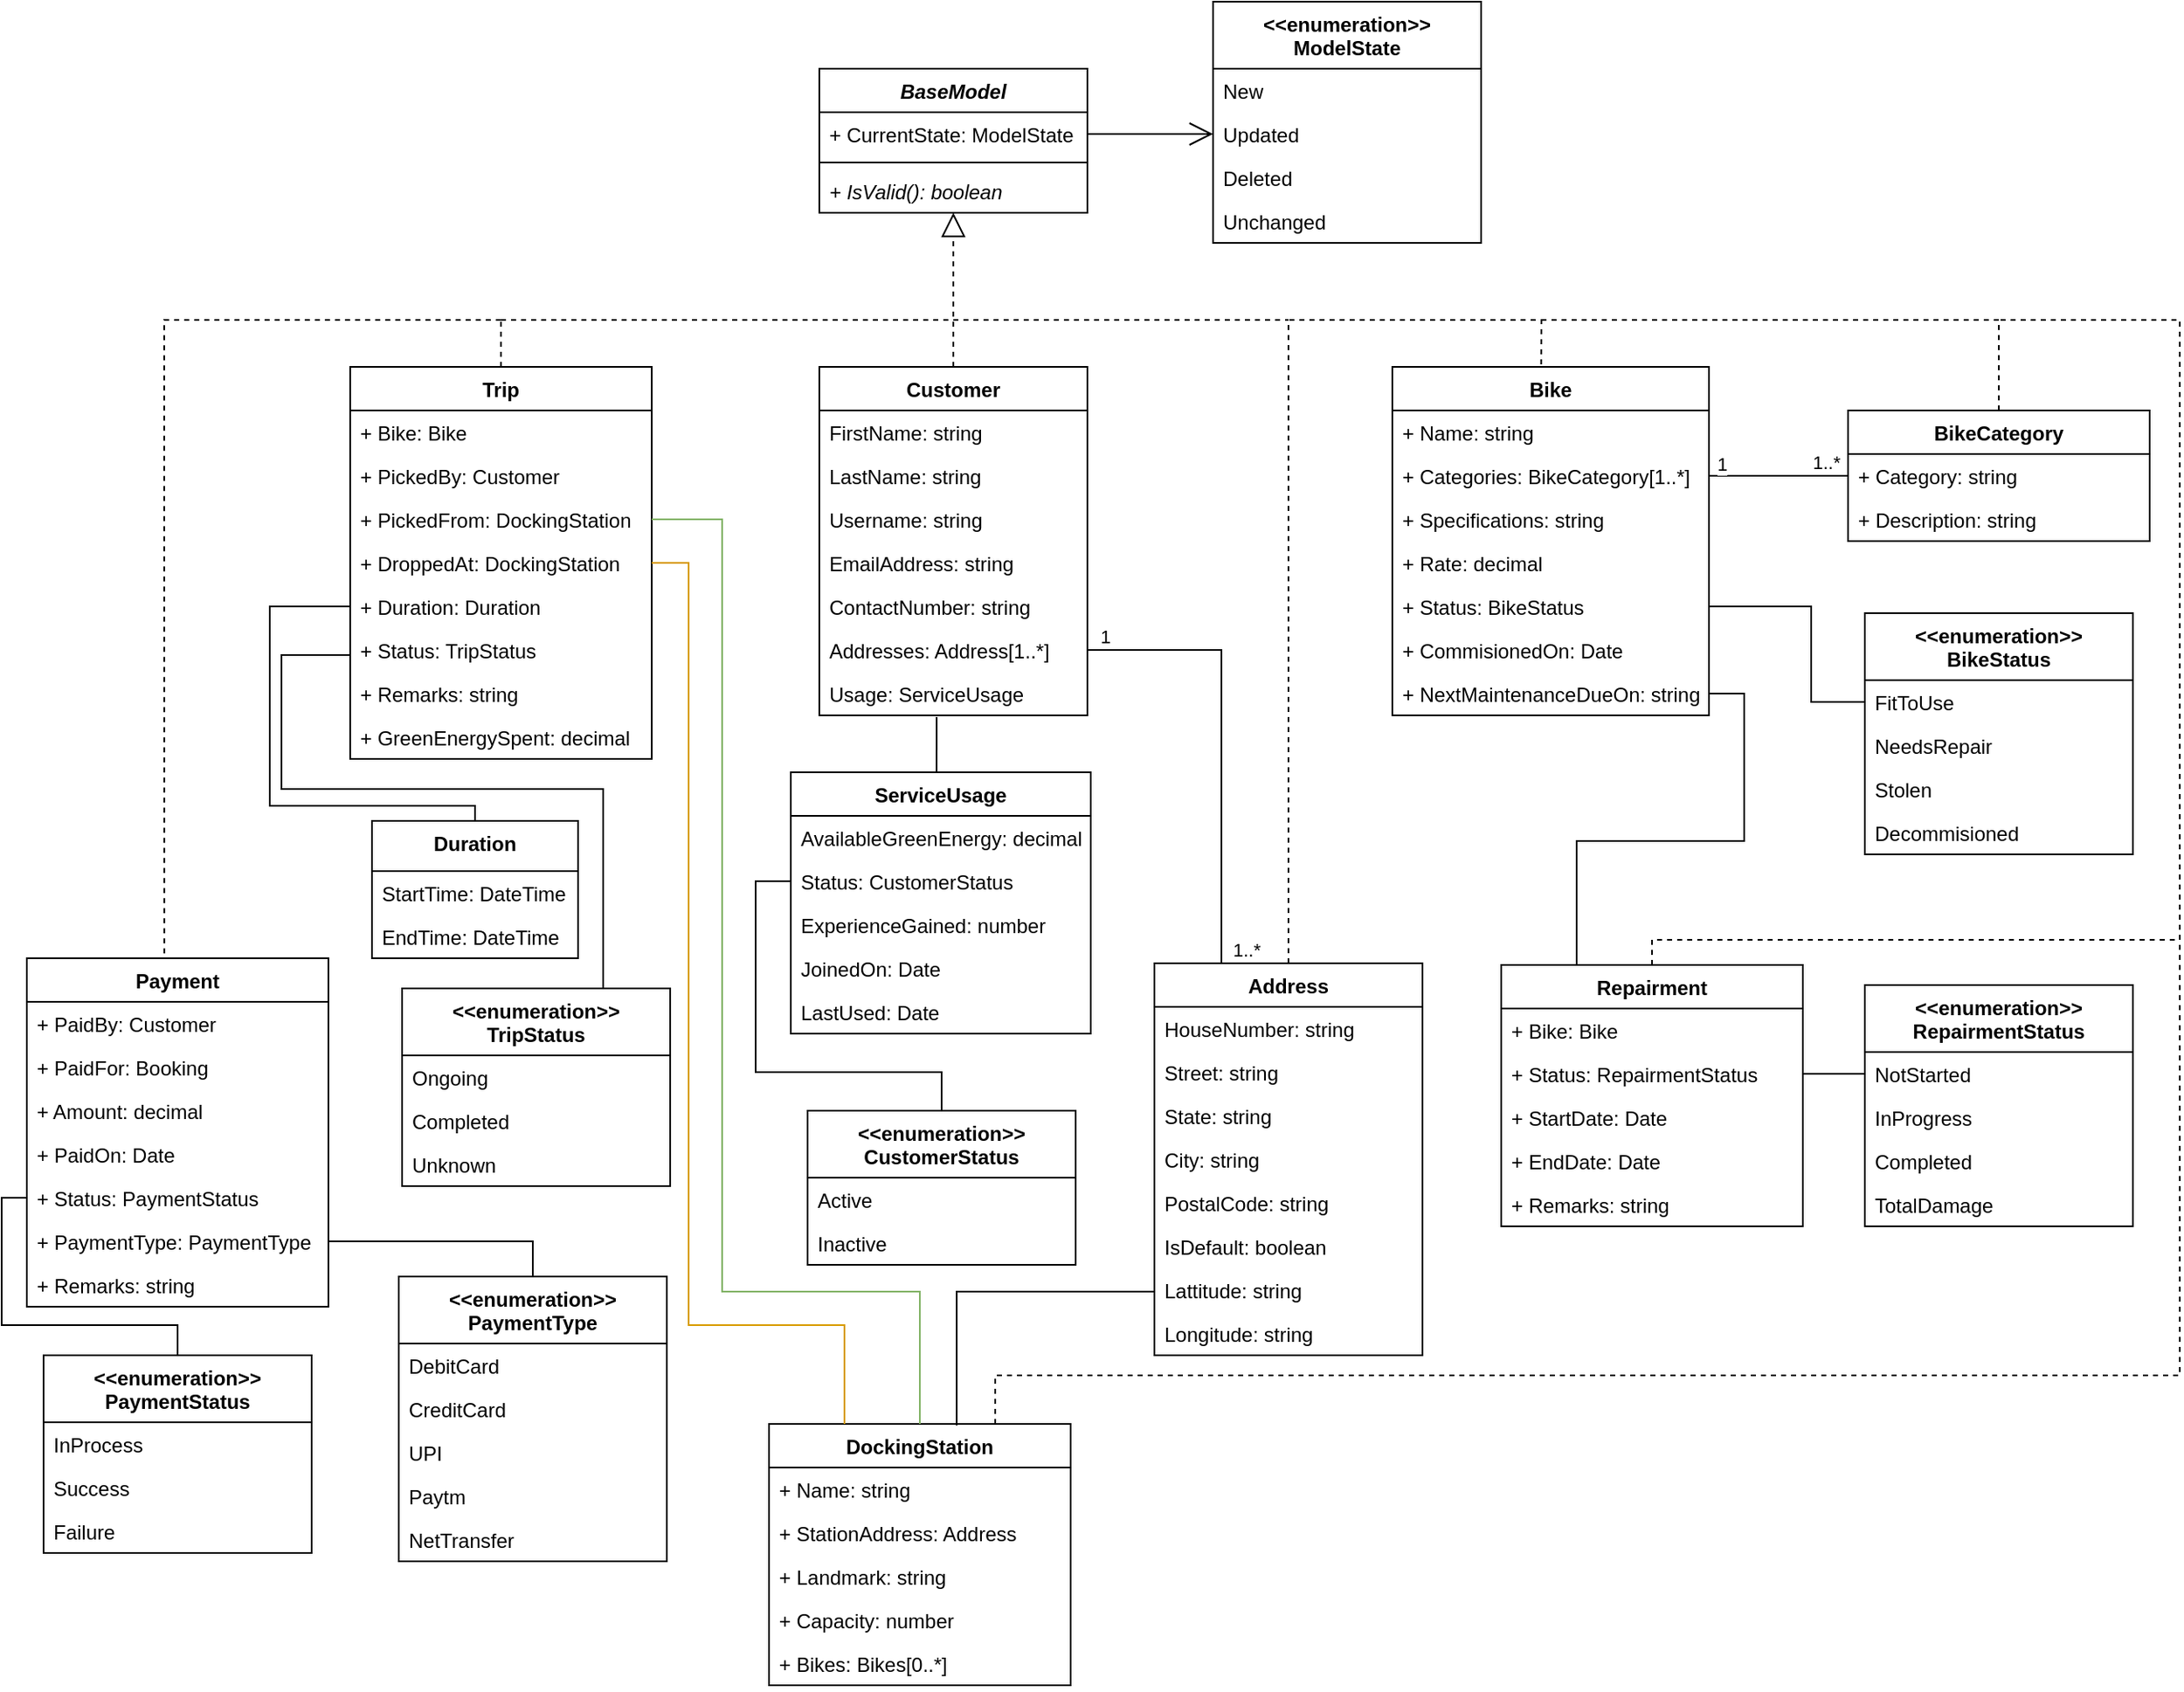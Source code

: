 <mxfile version="14.5.1" type="device"><diagram id="C5RBs43oDa-KdzZeNtuy" name="Page-1"><mxGraphModel dx="4116" dy="1174" grid="1" gridSize="10" guides="1" tooltips="1" connect="1" arrows="1" fold="1" page="1" pageScale="1" pageWidth="827" pageHeight="1169" math="0" shadow="0"><root><mxCell id="WIyWlLk6GJQsqaUBKTNV-0"/><mxCell id="WIyWlLk6GJQsqaUBKTNV-1" parent="WIyWlLk6GJQsqaUBKTNV-0"/><mxCell id="clO8HsvbKU0HRbBNUMVk-0" value="BaseModel" style="swimlane;fontStyle=3;align=center;verticalAlign=top;childLayout=stackLayout;horizontal=1;startSize=26;horizontalStack=0;resizeParent=1;resizeParentMax=0;resizeLast=0;collapsible=1;marginBottom=0;" parent="WIyWlLk6GJQsqaUBKTNV-1" vertex="1"><mxGeometry x="-162" y="50" width="160" height="86" as="geometry"/></mxCell><mxCell id="clO8HsvbKU0HRbBNUMVk-1" value="+ CurrentState: ModelState" style="text;strokeColor=none;fillColor=none;align=left;verticalAlign=top;spacingLeft=4;spacingRight=4;overflow=hidden;rotatable=0;points=[[0,0.5],[1,0.5]];portConstraint=eastwest;" parent="clO8HsvbKU0HRbBNUMVk-0" vertex="1"><mxGeometry y="26" width="160" height="26" as="geometry"/></mxCell><mxCell id="clO8HsvbKU0HRbBNUMVk-2" value="" style="line;strokeWidth=1;fillColor=none;align=left;verticalAlign=middle;spacingTop=-1;spacingLeft=3;spacingRight=3;rotatable=0;labelPosition=right;points=[];portConstraint=eastwest;" parent="clO8HsvbKU0HRbBNUMVk-0" vertex="1"><mxGeometry y="52" width="160" height="8" as="geometry"/></mxCell><mxCell id="clO8HsvbKU0HRbBNUMVk-3" value="+ IsValid(): boolean" style="text;strokeColor=none;fillColor=none;align=left;verticalAlign=top;spacingLeft=4;spacingRight=4;overflow=hidden;rotatable=0;points=[[0,0.5],[1,0.5]];portConstraint=eastwest;fontStyle=2" parent="clO8HsvbKU0HRbBNUMVk-0" vertex="1"><mxGeometry y="60" width="160" height="26" as="geometry"/></mxCell><mxCell id="clO8HsvbKU0HRbBNUMVk-5" value="&lt;&lt;enumeration&gt;&gt;&#10;ModelState" style="swimlane;fontStyle=1;align=center;verticalAlign=top;childLayout=stackLayout;horizontal=1;startSize=40;horizontalStack=0;resizeParent=1;resizeParentMax=0;resizeLast=0;collapsible=1;marginBottom=0;" parent="WIyWlLk6GJQsqaUBKTNV-1" vertex="1"><mxGeometry x="73" y="10" width="160" height="144" as="geometry"/></mxCell><mxCell id="clO8HsvbKU0HRbBNUMVk-6" value="New&#10;" style="text;strokeColor=none;fillColor=none;align=left;verticalAlign=top;spacingLeft=4;spacingRight=4;overflow=hidden;rotatable=0;points=[[0,0.5],[1,0.5]];portConstraint=eastwest;" parent="clO8HsvbKU0HRbBNUMVk-5" vertex="1"><mxGeometry y="40" width="160" height="26" as="geometry"/></mxCell><mxCell id="clO8HsvbKU0HRbBNUMVk-9" value="Updated" style="text;strokeColor=none;fillColor=none;align=left;verticalAlign=top;spacingLeft=4;spacingRight=4;overflow=hidden;rotatable=0;points=[[0,0.5],[1,0.5]];portConstraint=eastwest;" parent="clO8HsvbKU0HRbBNUMVk-5" vertex="1"><mxGeometry y="66" width="160" height="26" as="geometry"/></mxCell><mxCell id="clO8HsvbKU0HRbBNUMVk-10" value="Deleted" style="text;strokeColor=none;fillColor=none;align=left;verticalAlign=top;spacingLeft=4;spacingRight=4;overflow=hidden;rotatable=0;points=[[0,0.5],[1,0.5]];portConstraint=eastwest;" parent="clO8HsvbKU0HRbBNUMVk-5" vertex="1"><mxGeometry y="92" width="160" height="26" as="geometry"/></mxCell><mxCell id="clO8HsvbKU0HRbBNUMVk-11" value="Unchanged" style="text;strokeColor=none;fillColor=none;align=left;verticalAlign=top;spacingLeft=4;spacingRight=4;overflow=hidden;rotatable=0;points=[[0,0.5],[1,0.5]];portConstraint=eastwest;" parent="clO8HsvbKU0HRbBNUMVk-5" vertex="1"><mxGeometry y="118" width="160" height="26" as="geometry"/></mxCell><mxCell id="clO8HsvbKU0HRbBNUMVk-16" value="" style="endArrow=open;endFill=1;endSize=12;html=1;exitX=1;exitY=0.5;exitDx=0;exitDy=0;entryX=0;entryY=0.5;entryDx=0;entryDy=0;" parent="WIyWlLk6GJQsqaUBKTNV-1" source="clO8HsvbKU0HRbBNUMVk-1" target="clO8HsvbKU0HRbBNUMVk-9" edge="1"><mxGeometry width="160" relative="1" as="geometry"><mxPoint x="52" y="150" as="sourcePoint"/><mxPoint x="212" y="150" as="targetPoint"/></mxGeometry></mxCell><mxCell id="clO8HsvbKU0HRbBNUMVk-27" value="Trip" style="swimlane;fontStyle=1;align=center;verticalAlign=top;childLayout=stackLayout;horizontal=1;startSize=26;horizontalStack=0;resizeParent=1;resizeParentMax=0;resizeLast=0;collapsible=1;marginBottom=0;" parent="WIyWlLk6GJQsqaUBKTNV-1" vertex="1"><mxGeometry x="-442" y="228" width="180" height="234" as="geometry"/></mxCell><mxCell id="clO8HsvbKU0HRbBNUMVk-28" value="+ Bike: Bike" style="text;strokeColor=none;fillColor=none;align=left;verticalAlign=top;spacingLeft=4;spacingRight=4;overflow=hidden;rotatable=0;points=[[0,0.5],[1,0.5]];portConstraint=eastwest;" parent="clO8HsvbKU0HRbBNUMVk-27" vertex="1"><mxGeometry y="26" width="180" height="26" as="geometry"/></mxCell><mxCell id="clO8HsvbKU0HRbBNUMVk-79" value="+ PickedBy: Customer" style="text;strokeColor=none;fillColor=none;align=left;verticalAlign=top;spacingLeft=4;spacingRight=4;overflow=hidden;rotatable=0;points=[[0,0.5],[1,0.5]];portConstraint=eastwest;" parent="clO8HsvbKU0HRbBNUMVk-27" vertex="1"><mxGeometry y="52" width="180" height="26" as="geometry"/></mxCell><mxCell id="clO8HsvbKU0HRbBNUMVk-80" value="+ PickedFrom: DockingStation" style="text;strokeColor=none;fillColor=none;align=left;verticalAlign=top;spacingLeft=4;spacingRight=4;overflow=hidden;rotatable=0;points=[[0,0.5],[1,0.5]];portConstraint=eastwest;" parent="clO8HsvbKU0HRbBNUMVk-27" vertex="1"><mxGeometry y="78" width="180" height="26" as="geometry"/></mxCell><mxCell id="clO8HsvbKU0HRbBNUMVk-81" value="+ DroppedAt: DockingStation" style="text;strokeColor=none;fillColor=none;align=left;verticalAlign=top;spacingLeft=4;spacingRight=4;overflow=hidden;rotatable=0;points=[[0,0.5],[1,0.5]];portConstraint=eastwest;" parent="clO8HsvbKU0HRbBNUMVk-27" vertex="1"><mxGeometry y="104" width="180" height="26" as="geometry"/></mxCell><mxCell id="clO8HsvbKU0HRbBNUMVk-82" value="+ Duration: Duration" style="text;strokeColor=none;fillColor=none;align=left;verticalAlign=top;spacingLeft=4;spacingRight=4;overflow=hidden;rotatable=0;points=[[0,0.5],[1,0.5]];portConstraint=eastwest;" parent="clO8HsvbKU0HRbBNUMVk-27" vertex="1"><mxGeometry y="130" width="180" height="26" as="geometry"/></mxCell><mxCell id="clO8HsvbKU0HRbBNUMVk-83" value="+ Status: TripStatus" style="text;strokeColor=none;fillColor=none;align=left;verticalAlign=top;spacingLeft=4;spacingRight=4;overflow=hidden;rotatable=0;points=[[0,0.5],[1,0.5]];portConstraint=eastwest;" parent="clO8HsvbKU0HRbBNUMVk-27" vertex="1"><mxGeometry y="156" width="180" height="26" as="geometry"/></mxCell><mxCell id="clO8HsvbKU0HRbBNUMVk-85" value="+ Remarks: string" style="text;strokeColor=none;fillColor=none;align=left;verticalAlign=top;spacingLeft=4;spacingRight=4;overflow=hidden;rotatable=0;points=[[0,0.5],[1,0.5]];portConstraint=eastwest;" parent="clO8HsvbKU0HRbBNUMVk-27" vertex="1"><mxGeometry y="182" width="180" height="26" as="geometry"/></mxCell><mxCell id="clO8HsvbKU0HRbBNUMVk-86" value="+ GreenEnergySpent: decimal" style="text;strokeColor=none;fillColor=none;align=left;verticalAlign=top;spacingLeft=4;spacingRight=4;overflow=hidden;rotatable=0;points=[[0,0.5],[1,0.5]];portConstraint=eastwest;" parent="clO8HsvbKU0HRbBNUMVk-27" vertex="1"><mxGeometry y="208" width="180" height="26" as="geometry"/></mxCell><mxCell id="clO8HsvbKU0HRbBNUMVk-32" value="Address" style="swimlane;fontStyle=1;align=center;verticalAlign=top;childLayout=stackLayout;horizontal=1;startSize=26;horizontalStack=0;resizeParent=1;resizeParentMax=0;resizeLast=0;collapsible=1;marginBottom=0;" parent="WIyWlLk6GJQsqaUBKTNV-1" vertex="1"><mxGeometry x="38" y="584" width="160" height="234" as="geometry"/></mxCell><mxCell id="clO8HsvbKU0HRbBNUMVk-33" value="HouseNumber: string" style="text;strokeColor=none;fillColor=none;align=left;verticalAlign=top;spacingLeft=4;spacingRight=4;overflow=hidden;rotatable=0;points=[[0,0.5],[1,0.5]];portConstraint=eastwest;" parent="clO8HsvbKU0HRbBNUMVk-32" vertex="1"><mxGeometry y="26" width="160" height="26" as="geometry"/></mxCell><mxCell id="clO8HsvbKU0HRbBNUMVk-34" value="Street: string" style="text;strokeColor=none;fillColor=none;align=left;verticalAlign=top;spacingLeft=4;spacingRight=4;overflow=hidden;rotatable=0;points=[[0,0.5],[1,0.5]];portConstraint=eastwest;" parent="clO8HsvbKU0HRbBNUMVk-32" vertex="1"><mxGeometry y="52" width="160" height="26" as="geometry"/></mxCell><mxCell id="clO8HsvbKU0HRbBNUMVk-35" value="State: string" style="text;strokeColor=none;fillColor=none;align=left;verticalAlign=top;spacingLeft=4;spacingRight=4;overflow=hidden;rotatable=0;points=[[0,0.5],[1,0.5]];portConstraint=eastwest;" parent="clO8HsvbKU0HRbBNUMVk-32" vertex="1"><mxGeometry y="78" width="160" height="26" as="geometry"/></mxCell><mxCell id="clO8HsvbKU0HRbBNUMVk-36" value="City: string" style="text;strokeColor=none;fillColor=none;align=left;verticalAlign=top;spacingLeft=4;spacingRight=4;overflow=hidden;rotatable=0;points=[[0,0.5],[1,0.5]];portConstraint=eastwest;" parent="clO8HsvbKU0HRbBNUMVk-32" vertex="1"><mxGeometry y="104" width="160" height="26" as="geometry"/></mxCell><mxCell id="clO8HsvbKU0HRbBNUMVk-37" value="PostalCode: string" style="text;strokeColor=none;fillColor=none;align=left;verticalAlign=top;spacingLeft=4;spacingRight=4;overflow=hidden;rotatable=0;points=[[0,0.5],[1,0.5]];portConstraint=eastwest;" parent="clO8HsvbKU0HRbBNUMVk-32" vertex="1"><mxGeometry y="130" width="160" height="26" as="geometry"/></mxCell><mxCell id="clO8HsvbKU0HRbBNUMVk-38" value="IsDefault: boolean" style="text;strokeColor=none;fillColor=none;align=left;verticalAlign=top;spacingLeft=4;spacingRight=4;overflow=hidden;rotatable=0;points=[[0,0.5],[1,0.5]];portConstraint=eastwest;" parent="clO8HsvbKU0HRbBNUMVk-32" vertex="1"><mxGeometry y="156" width="160" height="26" as="geometry"/></mxCell><mxCell id="vJ5DHdAaCblMEB5DFXiO-66" value="Lattitude: string" style="text;strokeColor=none;fillColor=none;align=left;verticalAlign=top;spacingLeft=4;spacingRight=4;overflow=hidden;rotatable=0;points=[[0,0.5],[1,0.5]];portConstraint=eastwest;" parent="clO8HsvbKU0HRbBNUMVk-32" vertex="1"><mxGeometry y="182" width="160" height="26" as="geometry"/></mxCell><mxCell id="vJ5DHdAaCblMEB5DFXiO-67" value="Longitude: string" style="text;strokeColor=none;fillColor=none;align=left;verticalAlign=top;spacingLeft=4;spacingRight=4;overflow=hidden;rotatable=0;points=[[0,0.5],[1,0.5]];portConstraint=eastwest;" parent="clO8HsvbKU0HRbBNUMVk-32" vertex="1"><mxGeometry y="208" width="160" height="26" as="geometry"/></mxCell><mxCell id="clO8HsvbKU0HRbBNUMVk-39" value="Customer" style="swimlane;fontStyle=1;align=center;verticalAlign=top;childLayout=stackLayout;horizontal=1;startSize=26;horizontalStack=0;resizeParent=1;resizeParentMax=0;resizeLast=0;collapsible=1;marginBottom=0;" parent="WIyWlLk6GJQsqaUBKTNV-1" vertex="1"><mxGeometry x="-162" y="228" width="160" height="208" as="geometry"><mxRectangle x="20" y="228" width="90" height="26" as="alternateBounds"/></mxGeometry></mxCell><mxCell id="clO8HsvbKU0HRbBNUMVk-40" value="FirstName: string" style="text;strokeColor=none;fillColor=none;align=left;verticalAlign=top;spacingLeft=4;spacingRight=4;overflow=hidden;rotatable=0;points=[[0,0.5],[1,0.5]];portConstraint=eastwest;" parent="clO8HsvbKU0HRbBNUMVk-39" vertex="1"><mxGeometry y="26" width="160" height="26" as="geometry"/></mxCell><mxCell id="clO8HsvbKU0HRbBNUMVk-41" value="LastName: string" style="text;strokeColor=none;fillColor=none;align=left;verticalAlign=top;spacingLeft=4;spacingRight=4;overflow=hidden;rotatable=0;points=[[0,0.5],[1,0.5]];portConstraint=eastwest;" parent="clO8HsvbKU0HRbBNUMVk-39" vertex="1"><mxGeometry y="52" width="160" height="26" as="geometry"/></mxCell><mxCell id="clO8HsvbKU0HRbBNUMVk-42" value="Username: string" style="text;strokeColor=none;fillColor=none;align=left;verticalAlign=top;spacingLeft=4;spacingRight=4;overflow=hidden;rotatable=0;points=[[0,0.5],[1,0.5]];portConstraint=eastwest;" parent="clO8HsvbKU0HRbBNUMVk-39" vertex="1"><mxGeometry y="78" width="160" height="26" as="geometry"/></mxCell><mxCell id="clO8HsvbKU0HRbBNUMVk-43" value="EmailAddress: string" style="text;strokeColor=none;fillColor=none;align=left;verticalAlign=top;spacingLeft=4;spacingRight=4;overflow=hidden;rotatable=0;points=[[0,0.5],[1,0.5]];portConstraint=eastwest;" parent="clO8HsvbKU0HRbBNUMVk-39" vertex="1"><mxGeometry y="104" width="160" height="26" as="geometry"/></mxCell><mxCell id="clO8HsvbKU0HRbBNUMVk-44" value="ContactNumber: string" style="text;strokeColor=none;fillColor=none;align=left;verticalAlign=top;spacingLeft=4;spacingRight=4;overflow=hidden;rotatable=0;points=[[0,0.5],[1,0.5]];portConstraint=eastwest;" parent="clO8HsvbKU0HRbBNUMVk-39" vertex="1"><mxGeometry y="130" width="160" height="26" as="geometry"/></mxCell><mxCell id="clO8HsvbKU0HRbBNUMVk-45" value="Addresses: Address[1..*]" style="text;strokeColor=none;fillColor=none;align=left;verticalAlign=top;spacingLeft=4;spacingRight=4;overflow=hidden;rotatable=0;points=[[0,0.5],[1,0.5]];portConstraint=eastwest;" parent="clO8HsvbKU0HRbBNUMVk-39" vertex="1"><mxGeometry y="156" width="160" height="26" as="geometry"/></mxCell><mxCell id="clO8HsvbKU0HRbBNUMVk-60" value="Usage: ServiceUsage" style="text;strokeColor=none;fillColor=none;align=left;verticalAlign=top;spacingLeft=4;spacingRight=4;overflow=hidden;rotatable=0;points=[[0,0.5],[1,0.5]];portConstraint=eastwest;" parent="clO8HsvbKU0HRbBNUMVk-39" vertex="1"><mxGeometry y="182" width="160" height="26" as="geometry"/></mxCell><mxCell id="clO8HsvbKU0HRbBNUMVk-65" value="ServiceUsage" style="swimlane;fontStyle=1;align=center;verticalAlign=top;childLayout=stackLayout;horizontal=1;startSize=26;horizontalStack=0;resizeParent=1;resizeParentMax=0;resizeLast=0;collapsible=1;marginBottom=0;" parent="WIyWlLk6GJQsqaUBKTNV-1" vertex="1"><mxGeometry x="-179" y="470" width="179" height="156" as="geometry"/></mxCell><mxCell id="clO8HsvbKU0HRbBNUMVk-67" value="AvailableGreenEnergy: decimal" style="text;strokeColor=none;fillColor=none;align=left;verticalAlign=top;spacingLeft=4;spacingRight=4;overflow=hidden;rotatable=0;points=[[0,0.5],[1,0.5]];portConstraint=eastwest;" parent="clO8HsvbKU0HRbBNUMVk-65" vertex="1"><mxGeometry y="26" width="179" height="26" as="geometry"/></mxCell><mxCell id="clO8HsvbKU0HRbBNUMVk-68" value="Status: CustomerStatus" style="text;strokeColor=none;fillColor=none;align=left;verticalAlign=top;spacingLeft=4;spacingRight=4;overflow=hidden;rotatable=0;points=[[0,0.5],[1,0.5]];portConstraint=eastwest;" parent="clO8HsvbKU0HRbBNUMVk-65" vertex="1"><mxGeometry y="52" width="179" height="26" as="geometry"/></mxCell><mxCell id="clO8HsvbKU0HRbBNUMVk-66" value="ExperienceGained: number" style="text;strokeColor=none;fillColor=none;align=left;verticalAlign=top;spacingLeft=4;spacingRight=4;overflow=hidden;rotatable=0;points=[[0,0.5],[1,0.5]];portConstraint=eastwest;" parent="clO8HsvbKU0HRbBNUMVk-65" vertex="1"><mxGeometry y="78" width="179" height="26" as="geometry"/></mxCell><mxCell id="clO8HsvbKU0HRbBNUMVk-69" value="JoinedOn: Date" style="text;strokeColor=none;fillColor=none;align=left;verticalAlign=top;spacingLeft=4;spacingRight=4;overflow=hidden;rotatable=0;points=[[0,0.5],[1,0.5]];portConstraint=eastwest;" parent="clO8HsvbKU0HRbBNUMVk-65" vertex="1"><mxGeometry y="104" width="179" height="26" as="geometry"/></mxCell><mxCell id="clO8HsvbKU0HRbBNUMVk-75" value="LastUsed: Date" style="text;strokeColor=none;fillColor=none;align=left;verticalAlign=top;spacingLeft=4;spacingRight=4;overflow=hidden;rotatable=0;points=[[0,0.5],[1,0.5]];portConstraint=eastwest;" parent="clO8HsvbKU0HRbBNUMVk-65" vertex="1"><mxGeometry y="130" width="179" height="26" as="geometry"/></mxCell><mxCell id="clO8HsvbKU0HRbBNUMVk-90" value="Payment" style="swimlane;fontStyle=1;align=center;verticalAlign=top;childLayout=stackLayout;horizontal=1;startSize=26;horizontalStack=0;resizeParent=1;resizeParentMax=0;resizeLast=0;collapsible=1;marginBottom=0;" parent="WIyWlLk6GJQsqaUBKTNV-1" vertex="1"><mxGeometry x="-635" y="581" width="180" height="208" as="geometry"/></mxCell><mxCell id="clO8HsvbKU0HRbBNUMVk-91" value="+ PaidBy: Customer" style="text;strokeColor=none;fillColor=none;align=left;verticalAlign=top;spacingLeft=4;spacingRight=4;overflow=hidden;rotatable=0;points=[[0,0.5],[1,0.5]];portConstraint=eastwest;" parent="clO8HsvbKU0HRbBNUMVk-90" vertex="1"><mxGeometry y="26" width="180" height="26" as="geometry"/></mxCell><mxCell id="clO8HsvbKU0HRbBNUMVk-92" value="+ PaidFor: Booking" style="text;strokeColor=none;fillColor=none;align=left;verticalAlign=top;spacingLeft=4;spacingRight=4;overflow=hidden;rotatable=0;points=[[0,0.5],[1,0.5]];portConstraint=eastwest;" parent="clO8HsvbKU0HRbBNUMVk-90" vertex="1"><mxGeometry y="52" width="180" height="26" as="geometry"/></mxCell><mxCell id="clO8HsvbKU0HRbBNUMVk-93" value="+ Amount: decimal" style="text;strokeColor=none;fillColor=none;align=left;verticalAlign=top;spacingLeft=4;spacingRight=4;overflow=hidden;rotatable=0;points=[[0,0.5],[1,0.5]];portConstraint=eastwest;" parent="clO8HsvbKU0HRbBNUMVk-90" vertex="1"><mxGeometry y="78" width="180" height="26" as="geometry"/></mxCell><mxCell id="clO8HsvbKU0HRbBNUMVk-94" value="+ PaidOn: Date" style="text;strokeColor=none;fillColor=none;align=left;verticalAlign=top;spacingLeft=4;spacingRight=4;overflow=hidden;rotatable=0;points=[[0,0.5],[1,0.5]];portConstraint=eastwest;" parent="clO8HsvbKU0HRbBNUMVk-90" vertex="1"><mxGeometry y="104" width="180" height="26" as="geometry"/></mxCell><mxCell id="clO8HsvbKU0HRbBNUMVk-95" value="+ Status: PaymentStatus" style="text;strokeColor=none;fillColor=none;align=left;verticalAlign=top;spacingLeft=4;spacingRight=4;overflow=hidden;rotatable=0;points=[[0,0.5],[1,0.5]];portConstraint=eastwest;" parent="clO8HsvbKU0HRbBNUMVk-90" vertex="1"><mxGeometry y="130" width="180" height="26" as="geometry"/></mxCell><mxCell id="clO8HsvbKU0HRbBNUMVk-96" value="+ PaymentType: PaymentType" style="text;strokeColor=none;fillColor=none;align=left;verticalAlign=top;spacingLeft=4;spacingRight=4;overflow=hidden;rotatable=0;points=[[0,0.5],[1,0.5]];portConstraint=eastwest;" parent="clO8HsvbKU0HRbBNUMVk-90" vertex="1"><mxGeometry y="156" width="180" height="26" as="geometry"/></mxCell><mxCell id="clO8HsvbKU0HRbBNUMVk-97" value="+ Remarks: string" style="text;strokeColor=none;fillColor=none;align=left;verticalAlign=top;spacingLeft=4;spacingRight=4;overflow=hidden;rotatable=0;points=[[0,0.5],[1,0.5]];portConstraint=eastwest;" parent="clO8HsvbKU0HRbBNUMVk-90" vertex="1"><mxGeometry y="182" width="180" height="26" as="geometry"/></mxCell><mxCell id="clO8HsvbKU0HRbBNUMVk-100" value="DockingStation" style="swimlane;fontStyle=1;align=center;verticalAlign=top;childLayout=stackLayout;horizontal=1;startSize=26;horizontalStack=0;resizeParent=1;resizeParentMax=0;resizeLast=0;collapsible=1;marginBottom=0;" parent="WIyWlLk6GJQsqaUBKTNV-1" vertex="1"><mxGeometry x="-192" y="859" width="180" height="156" as="geometry"/></mxCell><mxCell id="clO8HsvbKU0HRbBNUMVk-101" value="+ Name: string" style="text;strokeColor=none;fillColor=none;align=left;verticalAlign=top;spacingLeft=4;spacingRight=4;overflow=hidden;rotatable=0;points=[[0,0.5],[1,0.5]];portConstraint=eastwest;" parent="clO8HsvbKU0HRbBNUMVk-100" vertex="1"><mxGeometry y="26" width="180" height="26" as="geometry"/></mxCell><mxCell id="clO8HsvbKU0HRbBNUMVk-102" value="+ StationAddress: Address" style="text;strokeColor=none;fillColor=none;align=left;verticalAlign=top;spacingLeft=4;spacingRight=4;overflow=hidden;rotatable=0;points=[[0,0.5],[1,0.5]];portConstraint=eastwest;" parent="clO8HsvbKU0HRbBNUMVk-100" vertex="1"><mxGeometry y="52" width="180" height="26" as="geometry"/></mxCell><mxCell id="clO8HsvbKU0HRbBNUMVk-103" value="+ Landmark: string" style="text;strokeColor=none;fillColor=none;align=left;verticalAlign=top;spacingLeft=4;spacingRight=4;overflow=hidden;rotatable=0;points=[[0,0.5],[1,0.5]];portConstraint=eastwest;" parent="clO8HsvbKU0HRbBNUMVk-100" vertex="1"><mxGeometry y="78" width="180" height="26" as="geometry"/></mxCell><mxCell id="clO8HsvbKU0HRbBNUMVk-104" value="+ Capacity: number" style="text;strokeColor=none;fillColor=none;align=left;verticalAlign=top;spacingLeft=4;spacingRight=4;overflow=hidden;rotatable=0;points=[[0,0.5],[1,0.5]];portConstraint=eastwest;" parent="clO8HsvbKU0HRbBNUMVk-100" vertex="1"><mxGeometry y="104" width="180" height="26" as="geometry"/></mxCell><mxCell id="clO8HsvbKU0HRbBNUMVk-105" value="+ Bikes: Bikes[0..*]" style="text;strokeColor=none;fillColor=none;align=left;verticalAlign=top;spacingLeft=4;spacingRight=4;overflow=hidden;rotatable=0;points=[[0,0.5],[1,0.5]];portConstraint=eastwest;" parent="clO8HsvbKU0HRbBNUMVk-100" vertex="1"><mxGeometry y="130" width="180" height="26" as="geometry"/></mxCell><mxCell id="clO8HsvbKU0HRbBNUMVk-108" value="BikeCategory" style="swimlane;fontStyle=1;align=center;verticalAlign=top;childLayout=stackLayout;horizontal=1;startSize=26;horizontalStack=0;resizeParent=1;resizeParentMax=0;resizeLast=0;collapsible=1;marginBottom=0;" parent="WIyWlLk6GJQsqaUBKTNV-1" vertex="1"><mxGeometry x="452" y="254" width="180" height="78" as="geometry"/></mxCell><mxCell id="clO8HsvbKU0HRbBNUMVk-109" value="+ Category: string" style="text;strokeColor=none;fillColor=none;align=left;verticalAlign=top;spacingLeft=4;spacingRight=4;overflow=hidden;rotatable=0;points=[[0,0.5],[1,0.5]];portConstraint=eastwest;" parent="clO8HsvbKU0HRbBNUMVk-108" vertex="1"><mxGeometry y="26" width="180" height="26" as="geometry"/></mxCell><mxCell id="clO8HsvbKU0HRbBNUMVk-110" value="+ Description: string" style="text;strokeColor=none;fillColor=none;align=left;verticalAlign=top;spacingLeft=4;spacingRight=4;overflow=hidden;rotatable=0;points=[[0,0.5],[1,0.5]];portConstraint=eastwest;" parent="clO8HsvbKU0HRbBNUMVk-108" vertex="1"><mxGeometry y="52" width="180" height="26" as="geometry"/></mxCell><mxCell id="clO8HsvbKU0HRbBNUMVk-114" value="Bike" style="swimlane;fontStyle=1;align=center;verticalAlign=top;childLayout=stackLayout;horizontal=1;startSize=26;horizontalStack=0;resizeParent=1;resizeParentMax=0;resizeLast=0;collapsible=1;marginBottom=0;" parent="WIyWlLk6GJQsqaUBKTNV-1" vertex="1"><mxGeometry x="180" y="228" width="189" height="208" as="geometry"/></mxCell><mxCell id="clO8HsvbKU0HRbBNUMVk-115" value="+ Name: string" style="text;strokeColor=none;fillColor=none;align=left;verticalAlign=top;spacingLeft=4;spacingRight=4;overflow=hidden;rotatable=0;points=[[0,0.5],[1,0.5]];portConstraint=eastwest;" parent="clO8HsvbKU0HRbBNUMVk-114" vertex="1"><mxGeometry y="26" width="189" height="26" as="geometry"/></mxCell><mxCell id="clO8HsvbKU0HRbBNUMVk-116" value="+ Categories: BikeCategory[1..*]" style="text;strokeColor=none;fillColor=none;align=left;verticalAlign=top;spacingLeft=4;spacingRight=4;overflow=hidden;rotatable=0;points=[[0,0.5],[1,0.5]];portConstraint=eastwest;" parent="clO8HsvbKU0HRbBNUMVk-114" vertex="1"><mxGeometry y="52" width="189" height="26" as="geometry"/></mxCell><mxCell id="clO8HsvbKU0HRbBNUMVk-117" value="+ Specifications: string" style="text;strokeColor=none;fillColor=none;align=left;verticalAlign=top;spacingLeft=4;spacingRight=4;overflow=hidden;rotatable=0;points=[[0,0.5],[1,0.5]];portConstraint=eastwest;" parent="clO8HsvbKU0HRbBNUMVk-114" vertex="1"><mxGeometry y="78" width="189" height="26" as="geometry"/></mxCell><mxCell id="clO8HsvbKU0HRbBNUMVk-118" value="+ Rate: decimal" style="text;strokeColor=none;fillColor=none;align=left;verticalAlign=top;spacingLeft=4;spacingRight=4;overflow=hidden;rotatable=0;points=[[0,0.5],[1,0.5]];portConstraint=eastwest;" parent="clO8HsvbKU0HRbBNUMVk-114" vertex="1"><mxGeometry y="104" width="189" height="26" as="geometry"/></mxCell><mxCell id="clO8HsvbKU0HRbBNUMVk-119" value="+ Status: BikeStatus" style="text;strokeColor=none;fillColor=none;align=left;verticalAlign=top;spacingLeft=4;spacingRight=4;overflow=hidden;rotatable=0;points=[[0,0.5],[1,0.5]];portConstraint=eastwest;" parent="clO8HsvbKU0HRbBNUMVk-114" vertex="1"><mxGeometry y="130" width="189" height="26" as="geometry"/></mxCell><mxCell id="clO8HsvbKU0HRbBNUMVk-121" value="+ CommisionedOn: Date" style="text;strokeColor=none;fillColor=none;align=left;verticalAlign=top;spacingLeft=4;spacingRight=4;overflow=hidden;rotatable=0;points=[[0,0.5],[1,0.5]];portConstraint=eastwest;" parent="clO8HsvbKU0HRbBNUMVk-114" vertex="1"><mxGeometry y="156" width="189" height="26" as="geometry"/></mxCell><mxCell id="clO8HsvbKU0HRbBNUMVk-122" value="+ NextMaintenanceDueOn: string" style="text;strokeColor=none;fillColor=none;align=left;verticalAlign=top;spacingLeft=4;spacingRight=4;overflow=hidden;rotatable=0;points=[[0,0.5],[1,0.5]];portConstraint=eastwest;" parent="clO8HsvbKU0HRbBNUMVk-114" vertex="1"><mxGeometry y="182" width="189" height="26" as="geometry"/></mxCell><mxCell id="clO8HsvbKU0HRbBNUMVk-126" value="&lt;&lt;enumeration&gt;&gt;&#10;CustomerStatus" style="swimlane;fontStyle=1;align=center;verticalAlign=top;childLayout=stackLayout;horizontal=1;startSize=40;horizontalStack=0;resizeParent=1;resizeParentMax=0;resizeLast=0;collapsible=1;marginBottom=0;" parent="WIyWlLk6GJQsqaUBKTNV-1" vertex="1"><mxGeometry x="-169" y="672" width="160" height="92" as="geometry"/></mxCell><mxCell id="clO8HsvbKU0HRbBNUMVk-127" value="Active" style="text;strokeColor=none;fillColor=none;align=left;verticalAlign=top;spacingLeft=4;spacingRight=4;overflow=hidden;rotatable=0;points=[[0,0.5],[1,0.5]];portConstraint=eastwest;" parent="clO8HsvbKU0HRbBNUMVk-126" vertex="1"><mxGeometry y="40" width="160" height="26" as="geometry"/></mxCell><mxCell id="clO8HsvbKU0HRbBNUMVk-128" value="Inactive" style="text;strokeColor=none;fillColor=none;align=left;verticalAlign=top;spacingLeft=4;spacingRight=4;overflow=hidden;rotatable=0;points=[[0,0.5],[1,0.5]];portConstraint=eastwest;" parent="clO8HsvbKU0HRbBNUMVk-126" vertex="1"><mxGeometry y="66" width="160" height="26" as="geometry"/></mxCell><mxCell id="clO8HsvbKU0HRbBNUMVk-131" value="&lt;&lt;enumeration&gt;&gt;&#10;PaymentType" style="swimlane;fontStyle=1;align=center;verticalAlign=top;childLayout=stackLayout;horizontal=1;startSize=40;horizontalStack=0;resizeParent=1;resizeParentMax=0;resizeLast=0;collapsible=1;marginBottom=0;" parent="WIyWlLk6GJQsqaUBKTNV-1" vertex="1"><mxGeometry x="-413" y="771" width="160" height="170" as="geometry"/></mxCell><mxCell id="clO8HsvbKU0HRbBNUMVk-132" value="DebitCard" style="text;strokeColor=none;fillColor=none;align=left;verticalAlign=top;spacingLeft=4;spacingRight=4;overflow=hidden;rotatable=0;points=[[0,0.5],[1,0.5]];portConstraint=eastwest;" parent="clO8HsvbKU0HRbBNUMVk-131" vertex="1"><mxGeometry y="40" width="160" height="26" as="geometry"/></mxCell><mxCell id="clO8HsvbKU0HRbBNUMVk-133" value="CreditCard" style="text;strokeColor=none;fillColor=none;align=left;verticalAlign=top;spacingLeft=4;spacingRight=4;overflow=hidden;rotatable=0;points=[[0,0.5],[1,0.5]];portConstraint=eastwest;" parent="clO8HsvbKU0HRbBNUMVk-131" vertex="1"><mxGeometry y="66" width="160" height="26" as="geometry"/></mxCell><mxCell id="clO8HsvbKU0HRbBNUMVk-134" value="UPI" style="text;strokeColor=none;fillColor=none;align=left;verticalAlign=top;spacingLeft=4;spacingRight=4;overflow=hidden;rotatable=0;points=[[0,0.5],[1,0.5]];portConstraint=eastwest;" parent="clO8HsvbKU0HRbBNUMVk-131" vertex="1"><mxGeometry y="92" width="160" height="26" as="geometry"/></mxCell><mxCell id="clO8HsvbKU0HRbBNUMVk-135" value="Paytm" style="text;strokeColor=none;fillColor=none;align=left;verticalAlign=top;spacingLeft=4;spacingRight=4;overflow=hidden;rotatable=0;points=[[0,0.5],[1,0.5]];portConstraint=eastwest;" parent="clO8HsvbKU0HRbBNUMVk-131" vertex="1"><mxGeometry y="118" width="160" height="26" as="geometry"/></mxCell><mxCell id="clO8HsvbKU0HRbBNUMVk-136" value="NetTransfer" style="text;strokeColor=none;fillColor=none;align=left;verticalAlign=top;spacingLeft=4;spacingRight=4;overflow=hidden;rotatable=0;points=[[0,0.5],[1,0.5]];portConstraint=eastwest;" parent="clO8HsvbKU0HRbBNUMVk-131" vertex="1"><mxGeometry y="144" width="160" height="26" as="geometry"/></mxCell><mxCell id="clO8HsvbKU0HRbBNUMVk-138" value="&lt;&lt;enumeration&gt;&gt;&#10;PaymentStatus" style="swimlane;fontStyle=1;align=center;verticalAlign=top;childLayout=stackLayout;horizontal=1;startSize=40;horizontalStack=0;resizeParent=1;resizeParentMax=0;resizeLast=0;collapsible=1;marginBottom=0;" parent="WIyWlLk6GJQsqaUBKTNV-1" vertex="1"><mxGeometry x="-625" y="818" width="160" height="118" as="geometry"/></mxCell><mxCell id="clO8HsvbKU0HRbBNUMVk-139" value="InProcess" style="text;strokeColor=none;fillColor=none;align=left;verticalAlign=top;spacingLeft=4;spacingRight=4;overflow=hidden;rotatable=0;points=[[0,0.5],[1,0.5]];portConstraint=eastwest;" parent="clO8HsvbKU0HRbBNUMVk-138" vertex="1"><mxGeometry y="40" width="160" height="26" as="geometry"/></mxCell><mxCell id="clO8HsvbKU0HRbBNUMVk-140" value="Success" style="text;strokeColor=none;fillColor=none;align=left;verticalAlign=top;spacingLeft=4;spacingRight=4;overflow=hidden;rotatable=0;points=[[0,0.5],[1,0.5]];portConstraint=eastwest;" parent="clO8HsvbKU0HRbBNUMVk-138" vertex="1"><mxGeometry y="66" width="160" height="26" as="geometry"/></mxCell><mxCell id="clO8HsvbKU0HRbBNUMVk-141" value="Failure" style="text;strokeColor=none;fillColor=none;align=left;verticalAlign=top;spacingLeft=4;spacingRight=4;overflow=hidden;rotatable=0;points=[[0,0.5],[1,0.5]];portConstraint=eastwest;" parent="clO8HsvbKU0HRbBNUMVk-138" vertex="1"><mxGeometry y="92" width="160" height="26" as="geometry"/></mxCell><mxCell id="clO8HsvbKU0HRbBNUMVk-144" value="&lt;&lt;enumeration&gt;&gt;&#10;TripStatus" style="swimlane;fontStyle=1;align=center;verticalAlign=top;childLayout=stackLayout;horizontal=1;startSize=40;horizontalStack=0;resizeParent=1;resizeParentMax=0;resizeLast=0;collapsible=1;marginBottom=0;" parent="WIyWlLk6GJQsqaUBKTNV-1" vertex="1"><mxGeometry x="-411" y="599" width="160" height="118" as="geometry"/></mxCell><mxCell id="clO8HsvbKU0HRbBNUMVk-145" value="Ongoing" style="text;strokeColor=none;fillColor=none;align=left;verticalAlign=top;spacingLeft=4;spacingRight=4;overflow=hidden;rotatable=0;points=[[0,0.5],[1,0.5]];portConstraint=eastwest;" parent="clO8HsvbKU0HRbBNUMVk-144" vertex="1"><mxGeometry y="40" width="160" height="26" as="geometry"/></mxCell><mxCell id="clO8HsvbKU0HRbBNUMVk-146" value="Completed" style="text;strokeColor=none;fillColor=none;align=left;verticalAlign=top;spacingLeft=4;spacingRight=4;overflow=hidden;rotatable=0;points=[[0,0.5],[1,0.5]];portConstraint=eastwest;" parent="clO8HsvbKU0HRbBNUMVk-144" vertex="1"><mxGeometry y="66" width="160" height="26" as="geometry"/></mxCell><mxCell id="clO8HsvbKU0HRbBNUMVk-147" value="Unknown" style="text;strokeColor=none;fillColor=none;align=left;verticalAlign=top;spacingLeft=4;spacingRight=4;overflow=hidden;rotatable=0;points=[[0,0.5],[1,0.5]];portConstraint=eastwest;" parent="clO8HsvbKU0HRbBNUMVk-144" vertex="1"><mxGeometry y="92" width="160" height="26" as="geometry"/></mxCell><mxCell id="clO8HsvbKU0HRbBNUMVk-148" value="&lt;&lt;enumeration&gt;&gt;&#10;RepairmentStatus" style="swimlane;fontStyle=1;align=center;verticalAlign=top;childLayout=stackLayout;horizontal=1;startSize=40;horizontalStack=0;resizeParent=1;resizeParentMax=0;resizeLast=0;collapsible=1;marginBottom=0;" parent="WIyWlLk6GJQsqaUBKTNV-1" vertex="1"><mxGeometry x="462" y="597" width="160" height="144" as="geometry"/></mxCell><mxCell id="clO8HsvbKU0HRbBNUMVk-149" value="NotStarted" style="text;strokeColor=none;fillColor=none;align=left;verticalAlign=top;spacingLeft=4;spacingRight=4;overflow=hidden;rotatable=0;points=[[0,0.5],[1,0.5]];portConstraint=eastwest;" parent="clO8HsvbKU0HRbBNUMVk-148" vertex="1"><mxGeometry y="40" width="160" height="26" as="geometry"/></mxCell><mxCell id="clO8HsvbKU0HRbBNUMVk-150" value="InProgress" style="text;strokeColor=none;fillColor=none;align=left;verticalAlign=top;spacingLeft=4;spacingRight=4;overflow=hidden;rotatable=0;points=[[0,0.5],[1,0.5]];portConstraint=eastwest;" parent="clO8HsvbKU0HRbBNUMVk-148" vertex="1"><mxGeometry y="66" width="160" height="26" as="geometry"/></mxCell><mxCell id="clO8HsvbKU0HRbBNUMVk-151" value="Completed" style="text;strokeColor=none;fillColor=none;align=left;verticalAlign=top;spacingLeft=4;spacingRight=4;overflow=hidden;rotatable=0;points=[[0,0.5],[1,0.5]];portConstraint=eastwest;" parent="clO8HsvbKU0HRbBNUMVk-148" vertex="1"><mxGeometry y="92" width="160" height="26" as="geometry"/></mxCell><mxCell id="clO8HsvbKU0HRbBNUMVk-152" value="TotalDamage" style="text;strokeColor=none;fillColor=none;align=left;verticalAlign=top;spacingLeft=4;spacingRight=4;overflow=hidden;rotatable=0;points=[[0,0.5],[1,0.5]];portConstraint=eastwest;" parent="clO8HsvbKU0HRbBNUMVk-148" vertex="1"><mxGeometry y="118" width="160" height="26" as="geometry"/></mxCell><mxCell id="clO8HsvbKU0HRbBNUMVk-153" value="&lt;&lt;enumeration&gt;&gt;&#10;BikeStatus" style="swimlane;fontStyle=1;align=center;verticalAlign=top;childLayout=stackLayout;horizontal=1;startSize=40;horizontalStack=0;resizeParent=1;resizeParentMax=0;resizeLast=0;collapsible=1;marginBottom=0;" parent="WIyWlLk6GJQsqaUBKTNV-1" vertex="1"><mxGeometry x="462" y="375" width="160" height="144" as="geometry"/></mxCell><mxCell id="clO8HsvbKU0HRbBNUMVk-154" value="FitToUse" style="text;strokeColor=none;fillColor=none;align=left;verticalAlign=top;spacingLeft=4;spacingRight=4;overflow=hidden;rotatable=0;points=[[0,0.5],[1,0.5]];portConstraint=eastwest;" parent="clO8HsvbKU0HRbBNUMVk-153" vertex="1"><mxGeometry y="40" width="160" height="26" as="geometry"/></mxCell><mxCell id="clO8HsvbKU0HRbBNUMVk-155" value="NeedsRepair" style="text;strokeColor=none;fillColor=none;align=left;verticalAlign=top;spacingLeft=4;spacingRight=4;overflow=hidden;rotatable=0;points=[[0,0.5],[1,0.5]];portConstraint=eastwest;" parent="clO8HsvbKU0HRbBNUMVk-153" vertex="1"><mxGeometry y="66" width="160" height="26" as="geometry"/></mxCell><mxCell id="clO8HsvbKU0HRbBNUMVk-156" value="Stolen" style="text;strokeColor=none;fillColor=none;align=left;verticalAlign=top;spacingLeft=4;spacingRight=4;overflow=hidden;rotatable=0;points=[[0,0.5],[1,0.5]];portConstraint=eastwest;" parent="clO8HsvbKU0HRbBNUMVk-153" vertex="1"><mxGeometry y="92" width="160" height="26" as="geometry"/></mxCell><mxCell id="vJ5DHdAaCblMEB5DFXiO-65" value="Decommisioned" style="text;strokeColor=none;fillColor=none;align=left;verticalAlign=top;spacingLeft=4;spacingRight=4;overflow=hidden;rotatable=0;points=[[0,0.5],[1,0.5]];portConstraint=eastwest;" parent="clO8HsvbKU0HRbBNUMVk-153" vertex="1"><mxGeometry y="118" width="160" height="26" as="geometry"/></mxCell><mxCell id="clO8HsvbKU0HRbBNUMVk-158" value="Repairment" style="swimlane;fontStyle=1;align=center;verticalAlign=top;childLayout=stackLayout;horizontal=1;startSize=26;horizontalStack=0;resizeParent=1;resizeParentMax=0;resizeLast=0;collapsible=1;marginBottom=0;" parent="WIyWlLk6GJQsqaUBKTNV-1" vertex="1"><mxGeometry x="245" y="585" width="180" height="156" as="geometry"/></mxCell><mxCell id="clO8HsvbKU0HRbBNUMVk-159" value="+ Bike: Bike" style="text;strokeColor=none;fillColor=none;align=left;verticalAlign=top;spacingLeft=4;spacingRight=4;overflow=hidden;rotatable=0;points=[[0,0.5],[1,0.5]];portConstraint=eastwest;" parent="clO8HsvbKU0HRbBNUMVk-158" vertex="1"><mxGeometry y="26" width="180" height="26" as="geometry"/></mxCell><mxCell id="clO8HsvbKU0HRbBNUMVk-160" value="+ Status: RepairmentStatus" style="text;strokeColor=none;fillColor=none;align=left;verticalAlign=top;spacingLeft=4;spacingRight=4;overflow=hidden;rotatable=0;points=[[0,0.5],[1,0.5]];portConstraint=eastwest;" parent="clO8HsvbKU0HRbBNUMVk-158" vertex="1"><mxGeometry y="52" width="180" height="26" as="geometry"/></mxCell><mxCell id="clO8HsvbKU0HRbBNUMVk-161" value="+ StartDate: Date" style="text;strokeColor=none;fillColor=none;align=left;verticalAlign=top;spacingLeft=4;spacingRight=4;overflow=hidden;rotatable=0;points=[[0,0.5],[1,0.5]];portConstraint=eastwest;" parent="clO8HsvbKU0HRbBNUMVk-158" vertex="1"><mxGeometry y="78" width="180" height="26" as="geometry"/></mxCell><mxCell id="clO8HsvbKU0HRbBNUMVk-162" value="+ EndDate: Date" style="text;strokeColor=none;fillColor=none;align=left;verticalAlign=top;spacingLeft=4;spacingRight=4;overflow=hidden;rotatable=0;points=[[0,0.5],[1,0.5]];portConstraint=eastwest;" parent="clO8HsvbKU0HRbBNUMVk-158" vertex="1"><mxGeometry y="104" width="180" height="26" as="geometry"/></mxCell><mxCell id="clO8HsvbKU0HRbBNUMVk-163" value="+ Remarks: string" style="text;strokeColor=none;fillColor=none;align=left;verticalAlign=top;spacingLeft=4;spacingRight=4;overflow=hidden;rotatable=0;points=[[0,0.5],[1,0.5]];portConstraint=eastwest;" parent="clO8HsvbKU0HRbBNUMVk-158" vertex="1"><mxGeometry y="130" width="180" height="26" as="geometry"/></mxCell><mxCell id="clO8HsvbKU0HRbBNUMVk-166" value="" style="endArrow=none;html=1;edgeStyle=orthogonalEdgeStyle;rounded=0;exitX=0.444;exitY=1.038;exitDx=0;exitDy=0;exitPerimeter=0;" parent="WIyWlLk6GJQsqaUBKTNV-1" edge="1"><mxGeometry relative="1" as="geometry"><mxPoint x="-91.96" y="436.988" as="sourcePoint"/><mxPoint x="-92" y="470" as="targetPoint"/><Array as="points"><mxPoint x="-92" y="470"/></Array></mxGeometry></mxCell><mxCell id="clO8HsvbKU0HRbBNUMVk-170" value="" style="endArrow=block;dashed=1;endFill=0;endSize=12;html=1;exitX=0.5;exitY=0;exitDx=0;exitDy=0;" parent="WIyWlLk6GJQsqaUBKTNV-1" source="clO8HsvbKU0HRbBNUMVk-39" target="clO8HsvbKU0HRbBNUMVk-3" edge="1"><mxGeometry width="160" relative="1" as="geometry"><mxPoint x="-212" y="330" as="sourcePoint"/><mxPoint x="-52" y="330" as="targetPoint"/></mxGeometry></mxCell><mxCell id="vJ5DHdAaCblMEB5DFXiO-3" value="" style="endArrow=none;html=1;edgeStyle=orthogonalEdgeStyle;entryX=1;entryY=0.5;entryDx=0;entryDy=0;exitX=0.25;exitY=0;exitDx=0;exitDy=0;rounded=0;" parent="WIyWlLk6GJQsqaUBKTNV-1" source="clO8HsvbKU0HRbBNUMVk-32" target="clO8HsvbKU0HRbBNUMVk-45" edge="1"><mxGeometry relative="1" as="geometry"><mxPoint x="-262" y="381" as="sourcePoint"/><mxPoint x="-152" y="381" as="targetPoint"/></mxGeometry></mxCell><mxCell id="vJ5DHdAaCblMEB5DFXiO-4" value="1..*" style="edgeLabel;resizable=0;html=1;align=left;verticalAlign=bottom;" parent="vJ5DHdAaCblMEB5DFXiO-3" connectable="0" vertex="1"><mxGeometry x="-1" relative="1" as="geometry"><mxPoint x="5" as="offset"/></mxGeometry></mxCell><mxCell id="vJ5DHdAaCblMEB5DFXiO-5" value="1" style="edgeLabel;resizable=0;html=1;align=right;verticalAlign=bottom;" parent="vJ5DHdAaCblMEB5DFXiO-3" connectable="0" vertex="1"><mxGeometry x="1" relative="1" as="geometry"><mxPoint x="14" as="offset"/></mxGeometry></mxCell><mxCell id="vJ5DHdAaCblMEB5DFXiO-9" value="" style="group" parent="WIyWlLk6GJQsqaUBKTNV-1" vertex="1" connectable="0"><mxGeometry x="-352" y="200" width="270" as="geometry"/></mxCell><mxCell id="clO8HsvbKU0HRbBNUMVk-171" value="" style="endArrow=none;dashed=1;endFill=0;endSize=12;html=1;" parent="vJ5DHdAaCblMEB5DFXiO-9" edge="1"><mxGeometry width="160" relative="1" as="geometry"><mxPoint as="sourcePoint"/><mxPoint x="270" as="targetPoint"/></mxGeometry></mxCell><mxCell id="vJ5DHdAaCblMEB5DFXiO-7" value="" style="endArrow=none;dashed=1;endFill=0;endSize=12;html=1;exitX=0.5;exitY=0;exitDx=0;exitDy=0;" parent="vJ5DHdAaCblMEB5DFXiO-9" source="clO8HsvbKU0HRbBNUMVk-27" edge="1"><mxGeometry width="160" relative="1" as="geometry"><mxPoint x="10" y="8" as="sourcePoint"/><mxPoint as="targetPoint"/></mxGeometry></mxCell><mxCell id="vJ5DHdAaCblMEB5DFXiO-10" value="" style="group" parent="WIyWlLk6GJQsqaUBKTNV-1" vertex="1" connectable="0"><mxGeometry x="-82" y="200" width="200" as="geometry"/></mxCell><mxCell id="vJ5DHdAaCblMEB5DFXiO-6" value="" style="endArrow=none;dashed=1;endFill=0;endSize=12;html=1;exitX=0.5;exitY=0;exitDx=0;exitDy=0;" parent="vJ5DHdAaCblMEB5DFXiO-10" source="clO8HsvbKU0HRbBNUMVk-32" edge="1"><mxGeometry width="160" relative="1" as="geometry"><mxPoint x="-220" y="-10" as="sourcePoint"/><mxPoint x="200" as="targetPoint"/></mxGeometry></mxCell><mxCell id="vJ5DHdAaCblMEB5DFXiO-8" value="" style="endArrow=none;dashed=1;endFill=0;endSize=12;html=1;" parent="vJ5DHdAaCblMEB5DFXiO-10" edge="1"><mxGeometry width="160" relative="1" as="geometry"><mxPoint as="sourcePoint"/><mxPoint x="200" as="targetPoint"/></mxGeometry></mxCell><mxCell id="vJ5DHdAaCblMEB5DFXiO-14" value="" style="endArrow=none;dashed=1;endFill=0;endSize=12;html=1;exitX=0.456;exitY=-0.014;exitDx=0;exitDy=0;exitPerimeter=0;rounded=0;" parent="WIyWlLk6GJQsqaUBKTNV-1" source="clO8HsvbKU0HRbBNUMVk-90" edge="1"><mxGeometry width="160" relative="1" as="geometry"><mxPoint x="-732" y="410" as="sourcePoint"/><mxPoint x="-352" y="200" as="targetPoint"/><Array as="points"><mxPoint x="-553" y="200"/></Array></mxGeometry></mxCell><mxCell id="vJ5DHdAaCblMEB5DFXiO-30" value="" style="endArrow=none;dashed=1;endFill=0;endSize=12;html=1;exitX=0.47;exitY=-0.007;exitDx=0;exitDy=0;exitPerimeter=0;rounded=0;" parent="WIyWlLk6GJQsqaUBKTNV-1" source="clO8HsvbKU0HRbBNUMVk-114" edge="1"><mxGeometry width="160" relative="1" as="geometry"><mxPoint x="768" y="190" as="sourcePoint"/><mxPoint x="118" y="200" as="targetPoint"/><Array as="points"><mxPoint x="269" y="200"/></Array></mxGeometry></mxCell><mxCell id="vJ5DHdAaCblMEB5DFXiO-31" value="" style="endArrow=none;html=1;edgeStyle=orthogonalEdgeStyle;exitX=1;exitY=0.5;exitDx=0;exitDy=0;entryX=0;entryY=0.5;entryDx=0;entryDy=0;" parent="WIyWlLk6GJQsqaUBKTNV-1" source="clO8HsvbKU0HRbBNUMVk-116" target="clO8HsvbKU0HRbBNUMVk-109" edge="1"><mxGeometry relative="1" as="geometry"><mxPoint x="-269" y="459" as="sourcePoint"/><mxPoint x="441" y="293" as="targetPoint"/></mxGeometry></mxCell><mxCell id="vJ5DHdAaCblMEB5DFXiO-35" value="" style="endArrow=none;dashed=1;endFill=0;endSize=12;html=1;exitX=0.5;exitY=0;exitDx=0;exitDy=0;rounded=0;" parent="WIyWlLk6GJQsqaUBKTNV-1" source="clO8HsvbKU0HRbBNUMVk-108" edge="1"><mxGeometry width="160" relative="1" as="geometry"><mxPoint x="618" y="200" as="sourcePoint"/><mxPoint x="268" y="200" as="targetPoint"/><Array as="points"><mxPoint x="542" y="200"/></Array></mxGeometry></mxCell><mxCell id="vJ5DHdAaCblMEB5DFXiO-36" value="" style="endArrow=none;html=1;edgeStyle=orthogonalEdgeStyle;exitX=1;exitY=0.5;exitDx=0;exitDy=0;entryX=0;entryY=0.5;entryDx=0;entryDy=0;rounded=0;" parent="WIyWlLk6GJQsqaUBKTNV-1" source="clO8HsvbKU0HRbBNUMVk-119" target="clO8HsvbKU0HRbBNUMVk-154" edge="1"><mxGeometry relative="1" as="geometry"><mxPoint x="421" y="860" as="sourcePoint"/><mxPoint x="581" y="860" as="targetPoint"/><Array as="points"><mxPoint x="430" y="371"/><mxPoint x="430" y="428"/></Array></mxGeometry></mxCell><mxCell id="vJ5DHdAaCblMEB5DFXiO-39" value="" style="endArrow=none;html=1;edgeStyle=orthogonalEdgeStyle;entryX=0.5;entryY=0;entryDx=0;entryDy=0;rounded=0;exitX=0;exitY=0.5;exitDx=0;exitDy=0;" parent="WIyWlLk6GJQsqaUBKTNV-1" source="clO8HsvbKU0HRbBNUMVk-68" target="clO8HsvbKU0HRbBNUMVk-126" edge="1"><mxGeometry relative="1" as="geometry"><mxPoint x="-88.963" y="636.012" as="sourcePoint"/><mxPoint x="472" y="449" as="targetPoint"/><Array as="points"><mxPoint x="-200" y="535"/><mxPoint x="-200" y="649"/><mxPoint x="-89" y="649"/></Array></mxGeometry></mxCell><mxCell id="vJ5DHdAaCblMEB5DFXiO-40" value="" style="endArrow=none;html=1;edgeStyle=orthogonalEdgeStyle;exitX=0.5;exitY=0;exitDx=0;exitDy=0;rounded=0;entryX=0;entryY=0.5;entryDx=0;entryDy=0;" parent="WIyWlLk6GJQsqaUBKTNV-1" source="clO8HsvbKU0HRbBNUMVk-138" target="clO8HsvbKU0HRbBNUMVk-95" edge="1"><mxGeometry relative="1" as="geometry"><mxPoint x="-188" y="659" as="sourcePoint"/><mxPoint x="-648" y="724" as="targetPoint"/><Array as="points"><mxPoint x="-545" y="800"/><mxPoint x="-650" y="800"/><mxPoint x="-650" y="724"/></Array></mxGeometry></mxCell><mxCell id="vJ5DHdAaCblMEB5DFXiO-41" value="" style="endArrow=none;html=1;edgeStyle=orthogonalEdgeStyle;exitX=0.5;exitY=0;exitDx=0;exitDy=0;rounded=0;entryX=1;entryY=0.5;entryDx=0;entryDy=0;" parent="WIyWlLk6GJQsqaUBKTNV-1" source="clO8HsvbKU0HRbBNUMVk-131" target="clO8HsvbKU0HRbBNUMVk-96" edge="1"><mxGeometry relative="1" as="geometry"><mxPoint x="-604.96" y="558" as="sourcePoint"/><mxPoint x="-603" y="734" as="targetPoint"/><Array as="points"><mxPoint x="-333" y="750"/></Array></mxGeometry></mxCell><mxCell id="vJ5DHdAaCblMEB5DFXiO-42" value="" style="endArrow=none;html=1;edgeStyle=orthogonalEdgeStyle;rounded=0;entryX=0;entryY=0.5;entryDx=0;entryDy=0;" parent="WIyWlLk6GJQsqaUBKTNV-1" source="clO8HsvbKU0HRbBNUMVk-160" target="clO8HsvbKU0HRbBNUMVk-149" edge="1"><mxGeometry relative="1" as="geometry"><mxPoint x="428" y="650" as="sourcePoint"/><mxPoint x="447" y="650" as="targetPoint"/><Array as="points"/></mxGeometry></mxCell><mxCell id="vJ5DHdAaCblMEB5DFXiO-43" value="" style="endArrow=none;html=1;edgeStyle=orthogonalEdgeStyle;rounded=0;entryX=0.5;entryY=0;entryDx=0;entryDy=0;exitX=1;exitY=0.5;exitDx=0;exitDy=0;fillColor=#d5e8d4;strokeColor=#82b366;" parent="WIyWlLk6GJQsqaUBKTNV-1" source="clO8HsvbKU0HRbBNUMVk-80" target="clO8HsvbKU0HRbBNUMVk-100" edge="1"><mxGeometry relative="1" as="geometry"><mxPoint x="-292" y="870" as="sourcePoint"/><mxPoint x="-577" y="760" as="targetPoint"/><Array as="points"><mxPoint x="-220" y="319"/><mxPoint x="-220" y="780"/><mxPoint x="-102" y="780"/></Array></mxGeometry></mxCell><mxCell id="vJ5DHdAaCblMEB5DFXiO-44" value="" style="endArrow=none;html=1;edgeStyle=orthogonalEdgeStyle;rounded=0;entryX=0.25;entryY=0;entryDx=0;entryDy=0;exitX=1;exitY=0.5;exitDx=0;exitDy=0;fillColor=#ffe6cc;strokeColor=#d79b00;" parent="WIyWlLk6GJQsqaUBKTNV-1" source="clO8HsvbKU0HRbBNUMVk-81" target="clO8HsvbKU0HRbBNUMVk-100" edge="1"><mxGeometry relative="1" as="geometry"><mxPoint x="-252" y="329" as="sourcePoint"/><mxPoint x="-92" y="840" as="targetPoint"/><Array as="points"><mxPoint x="-240" y="345"/><mxPoint x="-240" y="800"/><mxPoint x="-147" y="800"/></Array></mxGeometry></mxCell><mxCell id="vJ5DHdAaCblMEB5DFXiO-47" value="" style="endArrow=none;dashed=1;endFill=0;endSize=12;html=1;exitX=0.75;exitY=0;exitDx=0;exitDy=0;rounded=0;" parent="WIyWlLk6GJQsqaUBKTNV-1" source="clO8HsvbKU0HRbBNUMVk-100" edge="1"><mxGeometry width="160" relative="1" as="geometry"><mxPoint x="-480" y="1000" as="sourcePoint"/><mxPoint x="540" y="200" as="targetPoint"/><Array as="points"><mxPoint x="-57" y="830"/><mxPoint x="650" y="830"/><mxPoint x="650" y="200"/></Array></mxGeometry></mxCell><mxCell id="vJ5DHdAaCblMEB5DFXiO-49" value="" style="endArrow=none;dashed=1;endFill=0;endSize=12;html=1;exitX=0.5;exitY=0;exitDx=0;exitDy=0;rounded=0;" parent="WIyWlLk6GJQsqaUBKTNV-1" source="clO8HsvbKU0HRbBNUMVk-158" edge="1"><mxGeometry width="160" relative="1" as="geometry"><mxPoint x="350" y="570" as="sourcePoint"/><mxPoint x="650" y="570" as="targetPoint"/><Array as="points"><mxPoint x="335" y="570"/></Array></mxGeometry></mxCell><mxCell id="vJ5DHdAaCblMEB5DFXiO-50" value="" style="endArrow=none;html=1;edgeStyle=orthogonalEdgeStyle;rounded=0;entryX=0;entryY=0.5;entryDx=0;entryDy=0;exitX=0.75;exitY=0;exitDx=0;exitDy=0;" parent="WIyWlLk6GJQsqaUBKTNV-1" source="clO8HsvbKU0HRbBNUMVk-144" target="clO8HsvbKU0HRbBNUMVk-83" edge="1"><mxGeometry relative="1" as="geometry"><mxPoint x="-478.96" y="224" as="sourcePoint"/><mxPoint x="-448" y="400" as="targetPoint"/><Array as="points"><mxPoint x="-291" y="480"/><mxPoint x="-483" y="480"/><mxPoint x="-483" y="400"/><mxPoint x="-442" y="400"/></Array></mxGeometry></mxCell><mxCell id="vJ5DHdAaCblMEB5DFXiO-58" value="Duration" style="swimlane;fontStyle=1;align=center;verticalAlign=top;childLayout=stackLayout;horizontal=1;startSize=30;horizontalStack=0;resizeParent=1;resizeParentMax=0;resizeLast=0;collapsible=1;marginBottom=0;" parent="WIyWlLk6GJQsqaUBKTNV-1" vertex="1"><mxGeometry x="-429" y="499" width="123" height="82" as="geometry"/></mxCell><mxCell id="vJ5DHdAaCblMEB5DFXiO-59" value="StartTime: DateTime" style="text;strokeColor=none;fillColor=none;align=left;verticalAlign=top;spacingLeft=4;spacingRight=4;overflow=hidden;rotatable=0;points=[[0,0.5],[1,0.5]];portConstraint=eastwest;" parent="vJ5DHdAaCblMEB5DFXiO-58" vertex="1"><mxGeometry y="30" width="123" height="26" as="geometry"/></mxCell><mxCell id="vJ5DHdAaCblMEB5DFXiO-60" value="EndTime: DateTime" style="text;strokeColor=none;fillColor=none;align=left;verticalAlign=top;spacingLeft=4;spacingRight=4;overflow=hidden;rotatable=0;points=[[0,0.5],[1,0.5]];portConstraint=eastwest;" parent="vJ5DHdAaCblMEB5DFXiO-58" vertex="1"><mxGeometry y="56" width="123" height="26" as="geometry"/></mxCell><mxCell id="vJ5DHdAaCblMEB5DFXiO-61" value="" style="endArrow=none;html=1;edgeStyle=orthogonalEdgeStyle;rounded=0;entryX=0;entryY=0.5;entryDx=0;entryDy=0;exitX=0.5;exitY=0;exitDx=0;exitDy=0;" parent="WIyWlLk6GJQsqaUBKTNV-1" source="vJ5DHdAaCblMEB5DFXiO-58" target="clO8HsvbKU0HRbBNUMVk-82" edge="1"><mxGeometry relative="1" as="geometry"><mxPoint x="-566" y="253" as="sourcePoint"/><mxPoint x="-449" y="370" as="targetPoint"/><Array as="points"><mxPoint x="-367" y="490"/><mxPoint x="-490" y="490"/><mxPoint x="-490" y="371"/></Array></mxGeometry></mxCell><mxCell id="vJ5DHdAaCblMEB5DFXiO-62" value="1..*" style="edgeLabel;resizable=0;html=1;align=left;verticalAlign=bottom;" parent="WIyWlLk6GJQsqaUBKTNV-1" connectable="0" vertex="1"><mxGeometry x="429" y="293" as="geometry"/></mxCell><mxCell id="vJ5DHdAaCblMEB5DFXiO-64" value="" style="endArrow=none;html=1;edgeStyle=orthogonalEdgeStyle;exitX=0;exitY=0.5;exitDx=0;exitDy=0;entryX=0.622;entryY=0.006;entryDx=0;entryDy=0;rounded=0;entryPerimeter=0;" parent="WIyWlLk6GJQsqaUBKTNV-1" source="clO8HsvbKU0HRbBNUMVk-38" target="clO8HsvbKU0HRbBNUMVk-100" edge="1"><mxGeometry relative="1" as="geometry"><mxPoint x="-162" y="659" as="sourcePoint"/><mxPoint x="-274" y="730" as="targetPoint"/><Array as="points"><mxPoint x="38" y="780"/><mxPoint x="-80" y="780"/></Array></mxGeometry></mxCell><mxCell id="hwdECmP7_3mh2qkX5Skn-0" value="" style="endArrow=none;html=1;edgeStyle=orthogonalEdgeStyle;entryX=1;entryY=0.5;entryDx=0;entryDy=0;exitX=0.25;exitY=0;exitDx=0;exitDy=0;rounded=0;" edge="1" parent="WIyWlLk6GJQsqaUBKTNV-1" source="clO8HsvbKU0HRbBNUMVk-158" target="clO8HsvbKU0HRbBNUMVk-122"><mxGeometry relative="1" as="geometry"><mxPoint x="214" y="594" as="sourcePoint"/><mxPoint x="134" y="407" as="targetPoint"/><Array as="points"><mxPoint x="290" y="511"/><mxPoint x="390" y="511"/><mxPoint x="390" y="423"/></Array></mxGeometry></mxCell><mxCell id="hwdECmP7_3mh2qkX5Skn-3" value="1" style="edgeLabel;resizable=0;html=1;align=left;verticalAlign=bottom;" connectable="0" vertex="1" parent="WIyWlLk6GJQsqaUBKTNV-1"><mxGeometry x="382" y="284" as="geometry"><mxPoint x="-10" y="10" as="offset"/></mxGeometry></mxCell></root></mxGraphModel></diagram></mxfile>